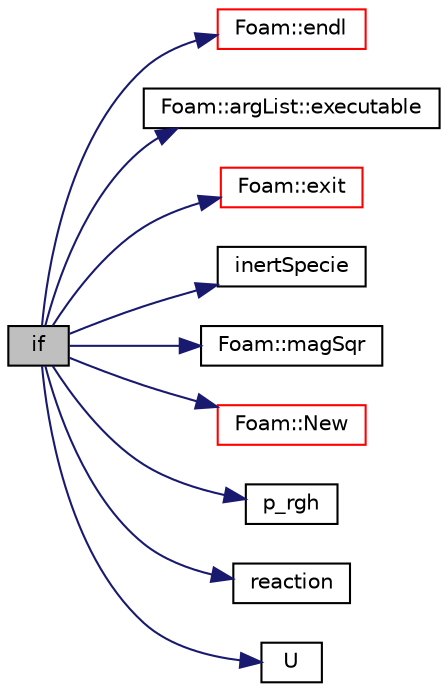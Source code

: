 digraph "if"
{
  bgcolor="transparent";
  edge [fontname="Helvetica",fontsize="10",labelfontname="Helvetica",labelfontsize="10"];
  node [fontname="Helvetica",fontsize="10",shape=record];
  rankdir="LR";
  Node6 [label="if",height=0.2,width=0.4,color="black", fillcolor="grey75", style="filled", fontcolor="black"];
  Node6 -> Node7 [color="midnightblue",fontsize="10",style="solid",fontname="Helvetica"];
  Node7 [label="Foam::endl",height=0.2,width=0.4,color="red",URL="$a21851.html#a2db8fe02a0d3909e9351bb4275b23ce4",tooltip="Add newline and flush stream. "];
  Node6 -> Node9 [color="midnightblue",fontsize="10",style="solid",fontname="Helvetica"];
  Node9 [label="Foam::argList::executable",height=0.2,width=0.4,color="black",URL="$a27769.html#a765dc84fb62a292b0dee3034a510b14e",tooltip="Name of executable without the path. "];
  Node6 -> Node10 [color="midnightblue",fontsize="10",style="solid",fontname="Helvetica"];
  Node10 [label="Foam::exit",height=0.2,width=0.4,color="red",URL="$a21851.html#a06ca7250d8e89caf05243ec094843642"];
  Node6 -> Node57 [color="midnightblue",fontsize="10",style="solid",fontname="Helvetica"];
  Node57 [label="inertSpecie",height=0.2,width=0.4,color="black",URL="$a41282.html#a176b66e849f8a3631fd523c56ab7a414"];
  Node6 -> Node58 [color="midnightblue",fontsize="10",style="solid",fontname="Helvetica"];
  Node58 [label="Foam::magSqr",height=0.2,width=0.4,color="black",URL="$a21851.html#ae6fff2c6981e6d9618aa5038e69def6e"];
  Node6 -> Node59 [color="midnightblue",fontsize="10",style="solid",fontname="Helvetica"];
  Node59 [label="Foam::New",height=0.2,width=0.4,color="red",URL="$a21851.html#a9d62cf14554c95e83f83f14909d9e0ec"];
  Node6 -> Node337 [color="midnightblue",fontsize="10",style="solid",fontname="Helvetica"];
  Node337 [label="p_rgh",height=0.2,width=0.4,color="black",URL="$a41282.html#ac91224ec082ee633ea51cc2b99d3584a"];
  Node6 -> Node338 [color="midnightblue",fontsize="10",style="solid",fontname="Helvetica"];
  Node338 [label="reaction",height=0.2,width=0.4,color="black",URL="$a41288.html#a31e20dded3aa39de922899a34687efcc"];
  Node6 -> Node339 [color="midnightblue",fontsize="10",style="solid",fontname="Helvetica"];
  Node339 [label="U",height=0.2,width=0.4,color="black",URL="$a41276.html#a8eb54033405af411fe433335d91bdf23"];
}
